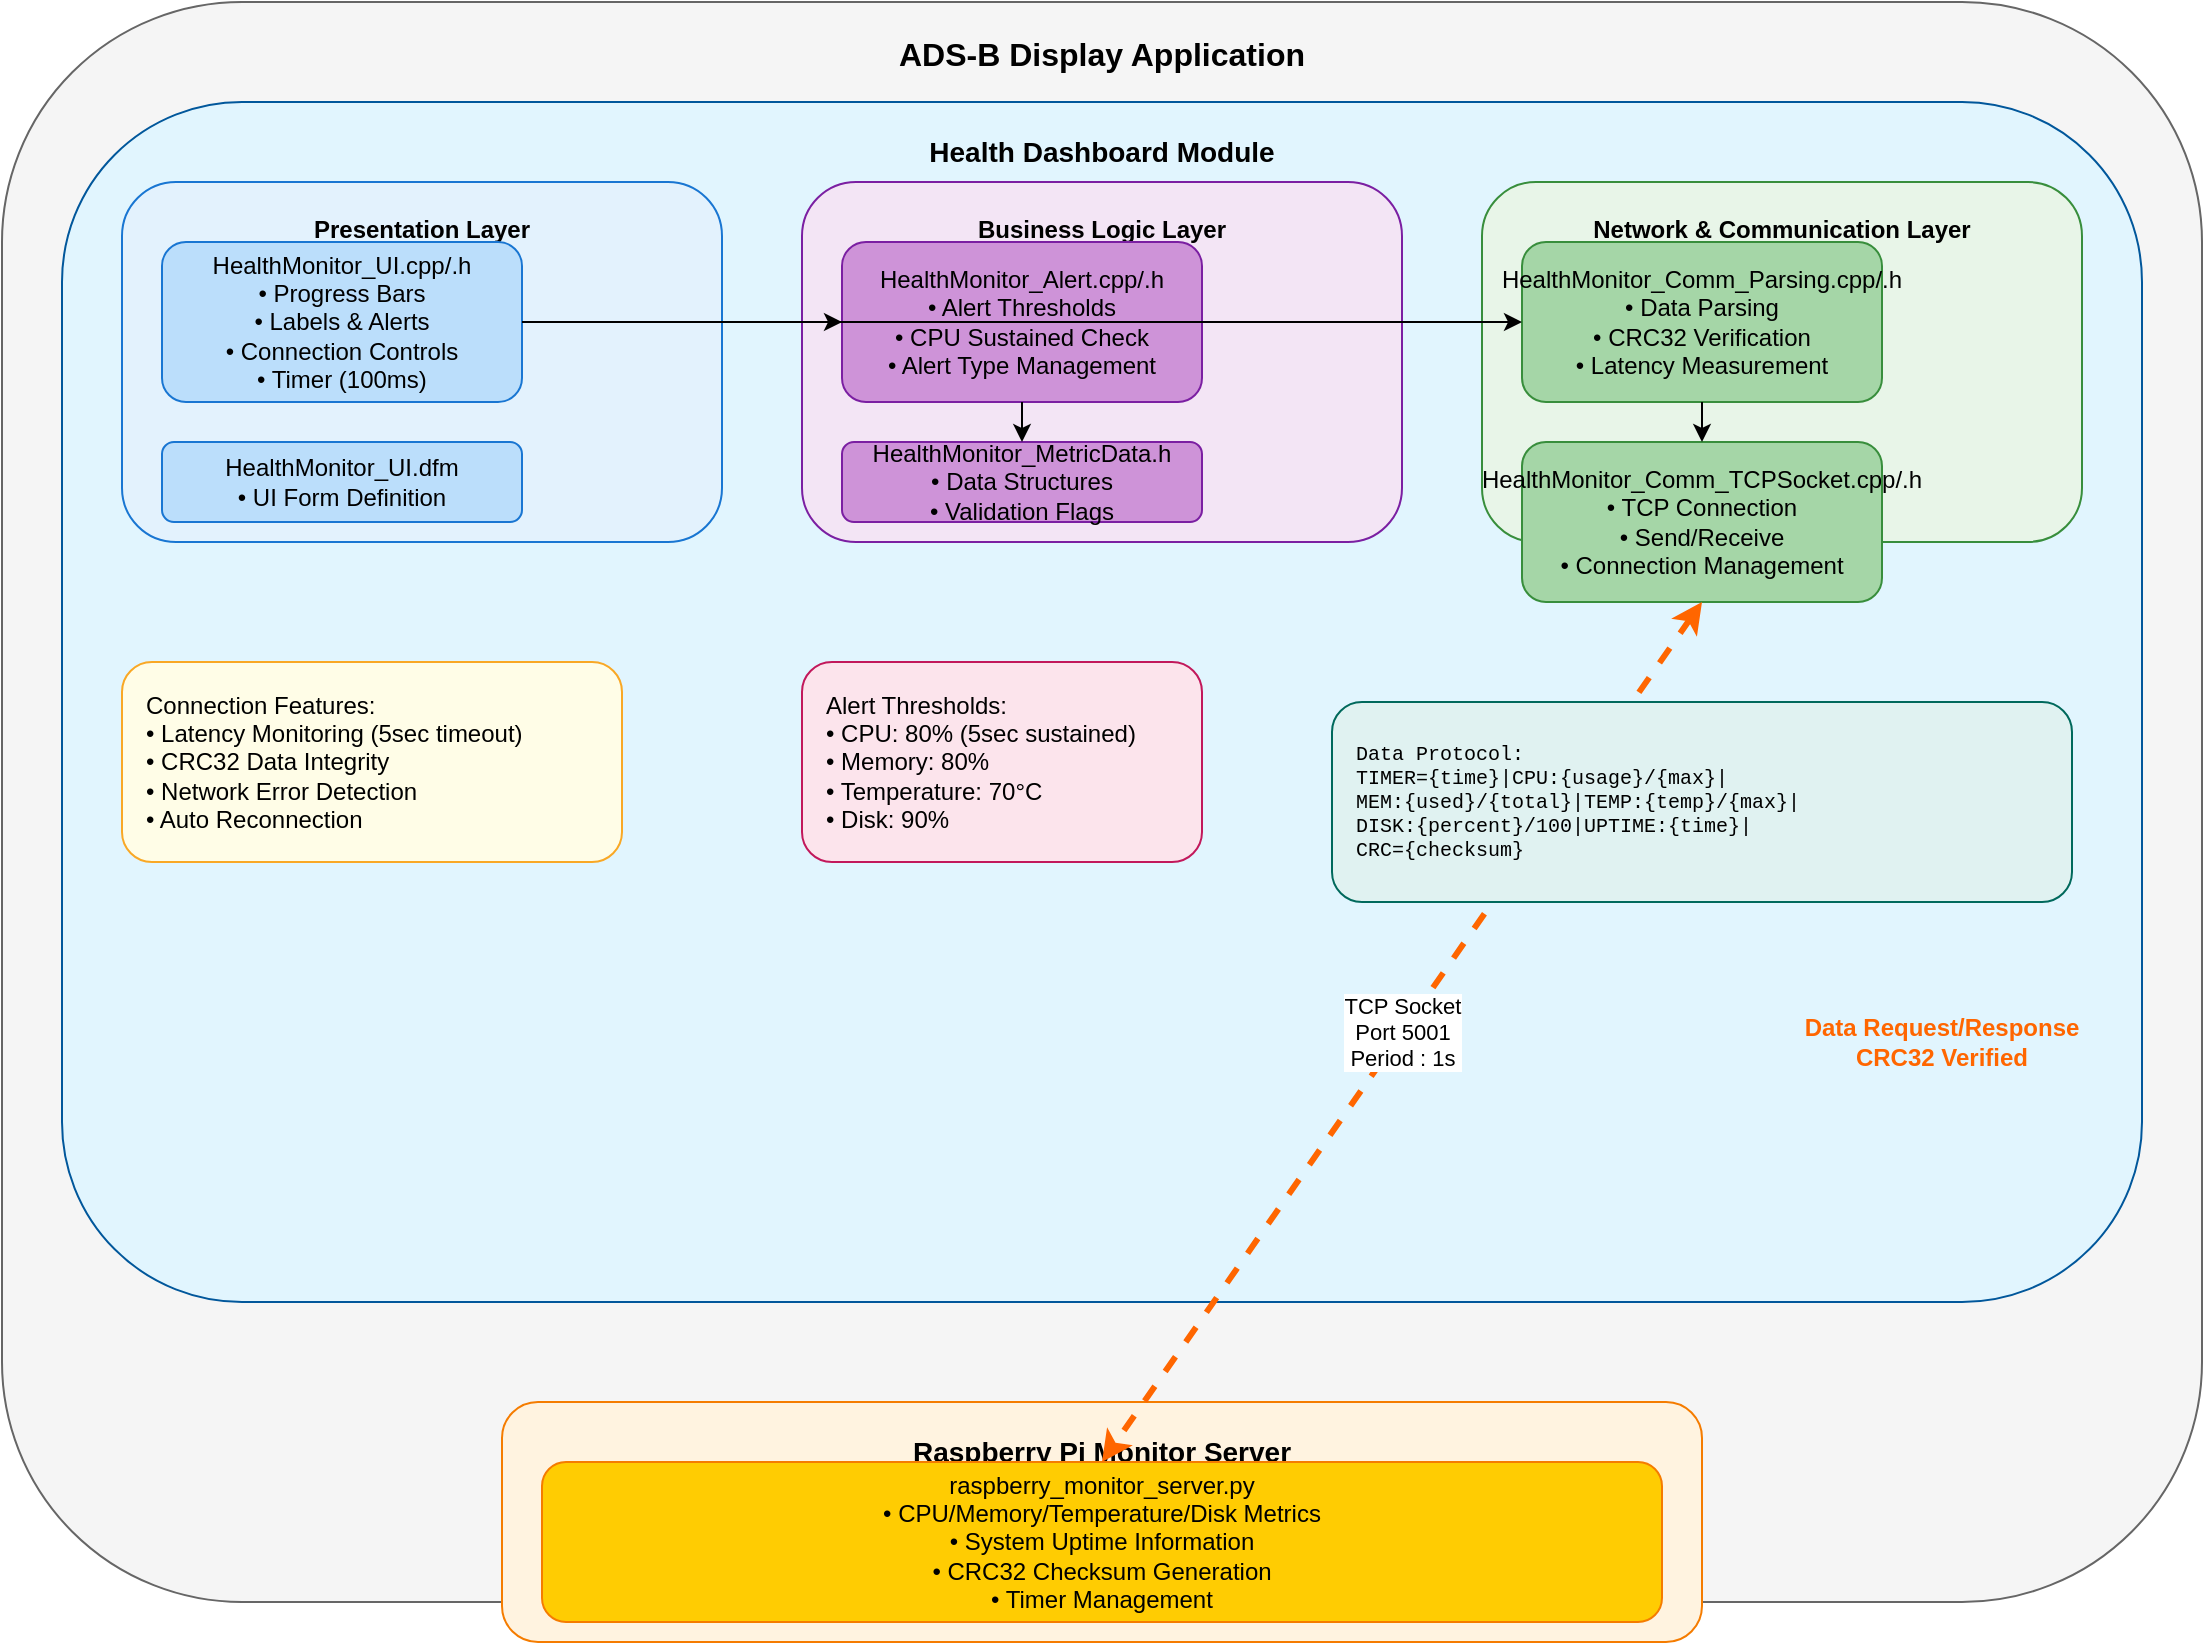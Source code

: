 <mxfile version="27.0.1" pages="3">
  <diagram name="Page-1" id="RJHu-6R3pcLW2wuzUfdb">
    <mxGraphModel dx="1483" dy="985" grid="1" gridSize="10" guides="1" tooltips="1" connect="1" arrows="1" fold="1" page="1" pageScale="1" pageWidth="827" pageHeight="1169" math="0" shadow="0">
      <root>
        <mxCell id="0" />
        <mxCell id="1" parent="0" />
        <mxCell id="XM5vY8jqkrcC754mUpNT-1" value="ADS-B Display Application" style="rounded=1;whiteSpace=wrap;html=1;fillColor=#f5f5f5;strokeColor=#666666;fontStyle=1;fontSize=16;verticalAlign=top;spacingTop=10;" vertex="1" parent="1">
          <mxGeometry x="50" y="50" width="1100" height="800" as="geometry" />
        </mxCell>
        <mxCell id="XM5vY8jqkrcC754mUpNT-2" value="Health Dashboard Module" style="rounded=1;whiteSpace=wrap;html=1;fillColor=#e1f5fe;strokeColor=#01579b;fontStyle=1;fontSize=14;verticalAlign=top;spacingTop=10;" vertex="1" parent="1">
          <mxGeometry x="80" y="100" width="1040" height="600" as="geometry" />
        </mxCell>
        <mxCell id="XM5vY8jqkrcC754mUpNT-3" value="Presentation Layer" style="rounded=1;whiteSpace=wrap;html=1;fillColor=#e3f2fd;strokeColor=#1976d2;fontStyle=1;fontSize=12;verticalAlign=top;spacingTop=10;" vertex="1" parent="1">
          <mxGeometry x="110" y="140" width="300" height="180" as="geometry" />
        </mxCell>
        <mxCell id="XM5vY8jqkrcC754mUpNT-4" value="HealthMonitor_UI.cpp/.h&#xa;• Progress Bars&#xa;• Labels &amp; Alerts&#xa;• Connection Controls&#xa;• Timer (100ms)" style="rounded=1;whiteSpace=wrap;html=1;fillColor=#bbdefb;strokeColor=#1976d2;" vertex="1" parent="1">
          <mxGeometry x="130" y="170" width="180" height="80" as="geometry" />
        </mxCell>
        <mxCell id="XM5vY8jqkrcC754mUpNT-5" value="HealthMonitor_UI.dfm&#xa;• UI Form Definition" style="rounded=1;whiteSpace=wrap;html=1;fillColor=#bbdefb;strokeColor=#1976d2;" vertex="1" parent="1">
          <mxGeometry x="130" y="270" width="180" height="40" as="geometry" />
        </mxCell>
        <mxCell id="XM5vY8jqkrcC754mUpNT-6" value="Business Logic Layer" style="rounded=1;whiteSpace=wrap;html=1;fillColor=#f3e5f5;strokeColor=#7b1fa2;fontStyle=1;fontSize=12;verticalAlign=top;spacingTop=10;" vertex="1" parent="1">
          <mxGeometry x="450" y="140" width="300" height="180" as="geometry" />
        </mxCell>
        <mxCell id="XM5vY8jqkrcC754mUpNT-7" value="HealthMonitor_Alert.cpp/.h&#xa;• Alert Thresholds&#xa;• CPU Sustained Check&#xa;• Alert Type Management" style="rounded=1;whiteSpace=wrap;html=1;fillColor=#ce93d8;strokeColor=#7b1fa2;" vertex="1" parent="1">
          <mxGeometry x="470" y="170" width="180" height="80" as="geometry" />
        </mxCell>
        <mxCell id="XM5vY8jqkrcC754mUpNT-8" value="HealthMonitor_MetricData.h&#xa;• Data Structures&#xa;• Validation Flags" style="rounded=1;whiteSpace=wrap;html=1;fillColor=#ce93d8;strokeColor=#7b1fa2;" vertex="1" parent="1">
          <mxGeometry x="470" y="270" width="180" height="40" as="geometry" />
        </mxCell>
        <mxCell id="XM5vY8jqkrcC754mUpNT-9" value="Network &amp; Communication Layer" style="rounded=1;whiteSpace=wrap;html=1;fillColor=#e8f5e8;strokeColor=#388e3c;fontStyle=1;fontSize=12;verticalAlign=top;spacingTop=10;" vertex="1" parent="1">
          <mxGeometry x="790" y="140" width="300" height="180" as="geometry" />
        </mxCell>
        <mxCell id="XM5vY8jqkrcC754mUpNT-10" value="HealthMonitor_Comm_Parsing.cpp/.h&#xa;• Data Parsing&#xa;• CRC32 Verification&#xa;• Latency Measurement" style="rounded=1;whiteSpace=wrap;html=1;fillColor=#a5d6a7;strokeColor=#388e3c;" vertex="1" parent="1">
          <mxGeometry x="810" y="170" width="180" height="80" as="geometry" />
        </mxCell>
        <mxCell id="XM5vY8jqkrcC754mUpNT-11" value="HealthMonitor_Comm_TCPSocket.cpp/.h&#xa;• TCP Connection&#xa;• Send/Receive&#xa;• Connection Management" style="rounded=1;whiteSpace=wrap;html=1;fillColor=#a5d6a7;strokeColor=#388e3c;" vertex="1" parent="1">
          <mxGeometry x="810" y="270" width="180" height="80" as="geometry" />
        </mxCell>
        <mxCell id="XM5vY8jqkrcC754mUpNT-12" value="Raspberry Pi Monitor Server" style="rounded=1;whiteSpace=wrap;html=1;fillColor=#fff3e0;strokeColor=#f57c00;fontStyle=1;fontSize=14;verticalAlign=top;spacingTop=10;" vertex="1" parent="1">
          <mxGeometry x="300" y="750" width="600" height="120" as="geometry" />
        </mxCell>
        <mxCell id="XM5vY8jqkrcC754mUpNT-13" value="raspberry_monitor_server.py&#xa;• CPU/Memory/Temperature/Disk Metrics&#xa;• System Uptime Information&#xa;• CRC32 Checksum Generation&#xa;• Timer Management" style="rounded=1;whiteSpace=wrap;html=1;fillColor=#ffcc02;strokeColor=#f57c00;" vertex="1" parent="1">
          <mxGeometry x="320" y="780" width="560" height="80" as="geometry" />
        </mxCell>
        <mxCell id="XM5vY8jqkrcC754mUpNT-14" value="" style="endArrow=classic;html=1;exitX=1;exitY=0.5;exitDx=0;exitDy=0;entryX=0;entryY=0.5;entryDx=0;entryDy=0;" edge="1" parent="1" source="XM5vY8jqkrcC754mUpNT-4" target="XM5vY8jqkrcC754mUpNT-7">
          <mxGeometry width="50" height="50" relative="1" as="geometry">
            <mxPoint x="320" y="210" as="sourcePoint" />
            <mxPoint x="370" y="160" as="targetPoint" />
          </mxGeometry>
        </mxCell>
        <mxCell id="XM5vY8jqkrcC754mUpNT-15" value="" style="endArrow=classic;html=1;exitX=1;exitY=0.5;exitDx=0;exitDy=0;" edge="1" parent="1" source="XM5vY8jqkrcC754mUpNT-4">
          <mxGeometry width="50" height="50" relative="1" as="geometry">
            <mxPoint x="320" y="220" as="sourcePoint" />
            <mxPoint x="810" y="210" as="targetPoint" />
          </mxGeometry>
        </mxCell>
        <mxCell id="XM5vY8jqkrcC754mUpNT-16" value="" style="endArrow=classic;html=1;exitX=0.5;exitY=1;exitDx=0;exitDy=0;entryX=0.5;entryY=0;entryDx=0;entryDy=0;" edge="1" parent="1" source="XM5vY8jqkrcC754mUpNT-7" target="XM5vY8jqkrcC754mUpNT-8">
          <mxGeometry width="50" height="50" relative="1" as="geometry">
            <mxPoint x="320" y="220" as="sourcePoint" />
            <mxPoint x="480" y="220" as="targetPoint" />
          </mxGeometry>
        </mxCell>
        <mxCell id="XM5vY8jqkrcC754mUpNT-17" value="" style="endArrow=classic;html=1;exitX=0.5;exitY=1;exitDx=0;exitDy=0;entryX=0.5;entryY=0;entryDx=0;entryDy=0;" edge="1" parent="1" source="XM5vY8jqkrcC754mUpNT-10" target="XM5vY8jqkrcC754mUpNT-11">
          <mxGeometry width="50" height="50" relative="1" as="geometry">
            <mxPoint x="320" y="220" as="sourcePoint" />
            <mxPoint x="480" y="220" as="targetPoint" />
          </mxGeometry>
        </mxCell>
        <mxCell id="XM5vY8jqkrcC754mUpNT-18" value="TCP Socket&lt;br&gt;Port 5001&lt;br&gt;Period : 1s" style="endArrow=classic;startArrow=classic;html=1;exitX=0.5;exitY=1;exitDx=0;exitDy=0;entryX=0.5;entryY=0;entryDx=0;entryDy=0;strokeColor=#ff6600;strokeWidth=3;dashed=1;" edge="1" parent="1" source="XM5vY8jqkrcC754mUpNT-11" target="XM5vY8jqkrcC754mUpNT-13">
          <mxGeometry width="160" height="30" relative="1" as="geometry">
            <mxPoint x="320" y="220" as="sourcePoint" />
            <mxPoint x="480" y="220" as="targetPoint" />
          </mxGeometry>
        </mxCell>
        <mxCell id="XM5vY8jqkrcC754mUpNT-19" value="Data Request/Response&#xa;CRC32 Verified" style="text;html=1;strokeColor=none;fillColor=none;align=center;verticalAlign=middle;whiteSpace=wrap;rounded=0;fontColor=#ff6600;fontStyle=1;" vertex="1" parent="1">
          <mxGeometry x="950" y="550" width="140" height="40" as="geometry" />
        </mxCell>
        <mxCell id="XM5vY8jqkrcC754mUpNT-20" value="Connection Features:&#xa;• Latency Monitoring (5sec timeout)&#xa;• CRC32 Data Integrity&#xa;• Network Error Detection&#xa;• Auto Reconnection" style="rounded=1;whiteSpace=wrap;html=1;fillColor=#fffde7;strokeColor=#f9a825;align=left;spacingLeft=10;" vertex="1" parent="1">
          <mxGeometry x="110" y="380" width="250" height="100" as="geometry" />
        </mxCell>
        <mxCell id="XM5vY8jqkrcC754mUpNT-21" value="Alert Thresholds:&#xa;• CPU: 80% (5sec sustained)&#xa;• Memory: 80%&#xa;• Temperature: 70°C&#xa;• Disk: 90%" style="rounded=1;whiteSpace=wrap;html=1;fillColor=#fce4ec;strokeColor=#c2185b;align=left;spacingLeft=10;" vertex="1" parent="1">
          <mxGeometry x="450" y="380" width="200" height="100" as="geometry" />
        </mxCell>
        <mxCell id="XM5vY8jqkrcC754mUpNT-22" value="Data Protocol:&#xa;TIMER={time}|CPU:{usage}/{max}|&#xa;MEM:{used}/{total}|TEMP:{temp}/{max}|&#xa;DISK:{percent}/100|UPTIME:{time}|&#xa;CRC={checksum}" style="rounded=1;whiteSpace=wrap;html=1;fillColor=#e0f2f1;strokeColor=#00695c;align=left;spacingLeft=10;fontFamily=Courier New;fontSize=10;" vertex="1" parent="1">
          <mxGeometry x="715" y="400" width="370" height="100" as="geometry" />
        </mxCell>
      </root>
    </mxGraphModel>
  </diagram>
  <diagram id="WiIhbFWG_F5Unf-mTTfu" name="페이지-2">
    <mxGraphModel dx="1581" dy="1051" grid="0" gridSize="10" guides="1" tooltips="1" connect="1" arrows="1" fold="1" page="0" pageScale="1" pageWidth="827" pageHeight="1169" math="0" shadow="0">
      <root>
        <mxCell id="0" />
        <mxCell id="1" parent="0" />
        <mxCell id="qa_Ziotc4gtMrQ2TBYSC-1" value="&lt;font style=&quot;font-size: 22px;&quot;&gt;&amp;lt;&amp;lt; ADS-B Display Application &amp;gt;&amp;gt;&lt;/font&gt;" style="rounded=1;whiteSpace=wrap;html=1;fillColor=#f5f5f5;strokeColor=#666666;fontStyle=1;fontSize=16;verticalAlign=top;spacingTop=10;fontFamily=Verdana;" vertex="1" parent="1">
          <mxGeometry x="51" y="11" width="1044" height="827" as="geometry" />
        </mxCell>
        <mxCell id="qa_Ziotc4gtMrQ2TBYSC-2" value="&lt;font style=&quot;font-size: 21px;&quot;&gt;Health Dashboard Module&lt;/font&gt;" style="rounded=1;whiteSpace=wrap;html=1;fontStyle=1;fontSize=14;verticalAlign=top;spacingTop=10;fontFamily=Verdana;" vertex="1" parent="1">
          <mxGeometry x="73" y="100" width="983" height="700" as="geometry" />
        </mxCell>
        <mxCell id="qa_Ziotc4gtMrQ2TBYSC-6" value="&lt;font style=&quot;font-size: 17px;&quot;&gt;&lt;font style=&quot;&quot;&gt;Business Logic Lay&lt;/font&gt;er&lt;/font&gt;" style="rounded=1;whiteSpace=wrap;html=1;fillColor=#f3e5f5;strokeColor=#7b1fa2;fontStyle=1;fontSize=12;verticalAlign=top;spacingTop=10;fontFamily=Verdana;" vertex="1" parent="1">
          <mxGeometry x="122" y="519" width="383" height="237" as="geometry" />
        </mxCell>
        <mxCell id="qa_Ziotc4gtMrQ2TBYSC-7" value="&lt;font style=&quot;font-size: 14px;&quot;&gt;&lt;b&gt;HealthMonitor_Alert.cpp/.h&lt;br&gt;&lt;div style=&quot;text-align: left;&quot;&gt;&lt;span style=&quot;background-color: transparent; color: light-dark(rgb(0, 0, 0), rgb(255, 255, 255)); font-weight: normal;&quot;&gt;• Alert Thresholds&lt;/span&gt;&lt;/div&gt;&lt;/b&gt;&lt;div style=&quot;text-align: left;&quot;&gt;&lt;span style=&quot;background-color: transparent; color: light-dark(rgb(0, 0, 0), rgb(255, 255, 255));&quot;&gt;• CPU Sustained Check&lt;/span&gt;&lt;/div&gt;&lt;div style=&quot;text-align: left;&quot;&gt;&lt;span style=&quot;background-color: transparent; color: light-dark(rgb(0, 0, 0), rgb(255, 255, 255));&quot;&gt;• Alert Type Management&lt;/span&gt;&lt;/div&gt;&lt;/font&gt;" style="rounded=1;whiteSpace=wrap;html=1;fillColor=#ce93d8;strokeColor=#7b1fa2;fontFamily=Verdana;" vertex="1" parent="1">
          <mxGeometry x="187" y="591" width="253" height="117" as="geometry" />
        </mxCell>
        <mxCell id="qa_Ziotc4gtMrQ2TBYSC-9" value="&lt;font style=&quot;font-size: 17px;&quot;&gt;Network &amp;amp; Communication Layer&lt;/font&gt;" style="rounded=1;whiteSpace=wrap;html=1;fillColor=#e8f5e8;strokeColor=#388e3c;fontStyle=1;fontSize=12;verticalAlign=top;spacingTop=10;fontFamily=Verdana;" vertex="1" parent="1">
          <mxGeometry x="623" y="516" width="413" height="235" as="geometry" />
        </mxCell>
        <mxCell id="Xk65u2c87vCWJ2H1a3IB-12" style="edgeStyle=orthogonalEdgeStyle;rounded=0;orthogonalLoop=1;jettySize=auto;html=1;exitX=0;exitY=0.25;exitDx=0;exitDy=0;fontSize=12;startSize=8;endSize=8;fontFamily=Verdana;" edge="1" parent="1" source="qa_Ziotc4gtMrQ2TBYSC-10" target="Xk65u2c87vCWJ2H1a3IB-1">
          <mxGeometry relative="1" as="geometry">
            <Array as="points">
              <mxPoint x="660" y="570" />
              <mxPoint x="557" y="570" />
            </Array>
          </mxGeometry>
        </mxCell>
        <mxCell id="qa_Ziotc4gtMrQ2TBYSC-10" value="&lt;b&gt;HealthMonitor_Comm_Parsing.cpp/.h&lt;br&gt;&lt;/b&gt;&lt;div style=&quot;text-align: left;&quot;&gt;&lt;span style=&quot;background-color: transparent; color: light-dark(rgb(0, 0, 0), rgb(255, 255, 255));&quot;&gt;• Data Parsing&lt;/span&gt;&lt;/div&gt;&lt;div style=&quot;text-align: left;&quot;&gt;&lt;span style=&quot;background-color: transparent; color: light-dark(rgb(0, 0, 0), rgb(255, 255, 255));&quot;&gt;• CRC32 Verification&lt;/span&gt;&lt;/div&gt;&lt;div style=&quot;text-align: left;&quot;&gt;&lt;span style=&quot;background-color: transparent; color: light-dark(rgb(0, 0, 0), rgb(255, 255, 255));&quot;&gt;• Latency Measurement&lt;/span&gt;&lt;/div&gt;" style="rounded=1;whiteSpace=wrap;html=1;fillColor=#a5d6a7;strokeColor=#388e3c;fontSize=14;fontFamily=Verdana;" vertex="1" parent="1">
          <mxGeometry x="660" y="560.5" width="339" height="80" as="geometry" />
        </mxCell>
        <mxCell id="qa_Ziotc4gtMrQ2TBYSC-11" value="&lt;b&gt;HealthMonitor_Comm_TCPSocket.cpp/.h&lt;br&gt;&lt;/b&gt;&lt;div style=&quot;text-align: left;&quot;&gt;&lt;span style=&quot;background-color: transparent; color: light-dark(rgb(0, 0, 0), rgb(255, 255, 255));&quot;&gt;• TCP Connection&lt;/span&gt;&lt;/div&gt;&lt;div style=&quot;text-align: left;&quot;&gt;&lt;span style=&quot;background-color: transparent; color: light-dark(rgb(0, 0, 0), rgb(255, 255, 255));&quot;&gt;• Send/Receive&lt;/span&gt;&lt;/div&gt;&lt;div style=&quot;text-align: left;&quot;&gt;&lt;span style=&quot;background-color: transparent; color: light-dark(rgb(0, 0, 0), rgb(255, 255, 255));&quot;&gt;• Connection Management&lt;/span&gt;&lt;/div&gt;" style="rounded=1;whiteSpace=wrap;html=1;fillColor=#a5d6a7;strokeColor=#388e3c;fontSize=14;fontFamily=Verdana;" vertex="1" parent="1">
          <mxGeometry x="643.5" y="658" width="371.5" height="80" as="geometry" />
        </mxCell>
        <mxCell id="qa_Ziotc4gtMrQ2TBYSC-12" value="&lt;font style=&quot;font-size: 17px;&quot;&gt;Raspberry Pi Monitor Server&lt;/font&gt;" style="rounded=1;whiteSpace=wrap;html=1;fillColor=#f8cecc;strokeColor=#b85450;fontStyle=1;fontSize=14;verticalAlign=top;spacingTop=10;fontFamily=Verdana;" vertex="1" parent="1">
          <mxGeometry x="1441" y="502.5" width="411" height="248.5" as="geometry" />
        </mxCell>
        <mxCell id="qa_Ziotc4gtMrQ2TBYSC-13" value="&lt;b&gt;raspberry_monitor_server.py&lt;br&gt;&lt;div style=&quot;text-align: left;&quot;&gt;&lt;span style=&quot;background-color: transparent; color: light-dark(rgb(0, 0, 0), rgb(255, 255, 255)); font-weight: normal;&quot;&gt;• CPU/Memory/Temperature/Disk Metrics&lt;/span&gt;&lt;/div&gt;&lt;/b&gt;&lt;div style=&quot;text-align: left;&quot;&gt;&lt;span style=&quot;background-color: transparent; color: light-dark(rgb(0, 0, 0), rgb(255, 255, 255));&quot;&gt;• System Uptime Information&lt;/span&gt;&lt;/div&gt;&lt;div style=&quot;text-align: left;&quot;&gt;&lt;span style=&quot;background-color: transparent; color: light-dark(rgb(0, 0, 0), rgb(255, 255, 255));&quot;&gt;• CRC32 Checksum Generation&lt;/span&gt;&lt;/div&gt;&lt;div style=&quot;text-align: left;&quot;&gt;&lt;span style=&quot;background-color: transparent; color: light-dark(rgb(0, 0, 0), rgb(255, 255, 255));&quot;&gt;• Timer Management&lt;/span&gt;&lt;/div&gt;" style="rounded=1;whiteSpace=wrap;html=1;fillColor=#F8B9A6;strokeColor=#b85450;fontSize=14;fontFamily=Verdana;" vertex="1" parent="1">
          <mxGeometry x="1461" y="555.5" width="368" height="161.5" as="geometry" />
        </mxCell>
        <mxCell id="qa_Ziotc4gtMrQ2TBYSC-17" value="" style="endArrow=classic;html=1;exitX=0.5;exitY=1;exitDx=0;exitDy=0;entryX=0.5;entryY=0;entryDx=0;entryDy=0;fontFamily=Verdana;" edge="1" parent="1" source="qa_Ziotc4gtMrQ2TBYSC-10" target="qa_Ziotc4gtMrQ2TBYSC-11">
          <mxGeometry width="50" height="50" relative="1" as="geometry">
            <mxPoint x="350" y="325" as="sourcePoint" />
            <mxPoint x="510" y="325" as="targetPoint" />
          </mxGeometry>
        </mxCell>
        <mxCell id="qa_Ziotc4gtMrQ2TBYSC-18" value="&lt;font style=&quot;font-size: 15px;&quot;&gt;&lt;b&gt;TCP Socket&lt;br&gt;Port 5001&lt;br&gt;Period : 1s&lt;/b&gt;&lt;/font&gt;&lt;div&gt;&lt;span style=&quot;font-size: 15px;&quot;&gt;&lt;b&gt;Security : CRC32&lt;/b&gt;&lt;/span&gt;&lt;/div&gt;" style="endArrow=classic;startArrow=classic;html=1;exitX=1;exitY=0.5;exitDx=0;exitDy=0;strokeColor=#ff6600;strokeWidth=3;dashed=1;entryX=0.002;entryY=0.785;entryDx=0;entryDy=0;entryPerimeter=0;fontFamily=Verdana;" edge="1" parent="1" source="qa_Ziotc4gtMrQ2TBYSC-11" target="qa_Ziotc4gtMrQ2TBYSC-12">
          <mxGeometry x="-0.006" y="-3" width="160" height="30" relative="1" as="geometry">
            <mxPoint x="255" y="220" as="sourcePoint" />
            <mxPoint x="1213" y="695" as="targetPoint" />
            <mxPoint as="offset" />
          </mxGeometry>
        </mxCell>
        <mxCell id="qa_Ziotc4gtMrQ2TBYSC-22" value="&lt;font&gt;&lt;b&gt;Data Protocol:&lt;br&gt;&lt;/b&gt;TIMER={time}|CPU:{usage}/{max}|&lt;br&gt;MEM:{used}/{total}|TEMP:{temp}/{max}|&lt;br&gt;DISK:{percent}/100|UPTIME:{time}|&lt;br&gt;CRC={checksum}&lt;/font&gt;" style="rounded=1;whiteSpace=wrap;html=1;fillColor=#f5f5f5;strokeColor=none;align=left;spacingLeft=10;fontFamily=Verdana;fontSize=12;fontColor=#333333;" vertex="1" parent="1">
          <mxGeometry x="1120" y="555.5" width="248" height="100" as="geometry" />
        </mxCell>
        <mxCell id="Xk65u2c87vCWJ2H1a3IB-4" value="" style="group;fontFamily=Verdana;" vertex="1" connectable="0" parent="1">
          <mxGeometry x="201" y="157" width="682" height="180" as="geometry" />
        </mxCell>
        <mxCell id="qa_Ziotc4gtMrQ2TBYSC-3" value="&lt;font style=&quot;font-size: 17px;&quot;&gt;Presentation Layer&lt;/font&gt;" style="rounded=1;whiteSpace=wrap;html=1;fillColor=#e3f2fd;strokeColor=#1976d2;fontStyle=1;fontSize=12;verticalAlign=top;spacingTop=10;fontFamily=Verdana;" vertex="1" parent="Xk65u2c87vCWJ2H1a3IB-4">
          <mxGeometry width="682" height="180" as="geometry" />
        </mxCell>
        <mxCell id="qa_Ziotc4gtMrQ2TBYSC-4" value="&lt;b&gt;&lt;font style=&quot;font-size: 14px;&quot;&gt;HealthMonitor_UI.cpp/.h&lt;br&gt;&lt;div style=&quot;text-align: left;&quot;&gt;&lt;span style=&quot;background-color: transparent; color: light-dark(rgb(0, 0, 0), rgb(255, 255, 255)); font-weight: normal;&quot;&gt;• Progress Bars&lt;/span&gt;&lt;/div&gt;&lt;div style=&quot;text-align: left;&quot;&gt;&lt;span style=&quot;background-color: transparent; color: light-dark(rgb(0, 0, 0), rgb(255, 255, 255)); font-weight: normal;&quot;&gt;• Labels &amp;amp; Alerts&lt;/span&gt;&lt;/div&gt;&lt;/font&gt;&lt;/b&gt;&lt;font style=&quot;font-size: 14px;&quot;&gt;&lt;div style=&quot;text-align: left;&quot;&gt;&lt;span style=&quot;background-color: transparent; color: light-dark(rgb(0, 0, 0), rgb(255, 255, 255));&quot;&gt;• Connection Controls&lt;/span&gt;&lt;/div&gt;&lt;div style=&quot;text-align: left;&quot;&gt;&lt;span style=&quot;background-color: transparent; color: light-dark(rgb(0, 0, 0), rgb(255, 255, 255));&quot;&gt;• Timer (100ms)&lt;/span&gt;&lt;/div&gt;&lt;/font&gt;" style="rounded=1;whiteSpace=wrap;html=1;fillColor=#bbdefb;strokeColor=#1976d2;fontFamily=Verdana;" vertex="1" parent="Xk65u2c87vCWJ2H1a3IB-4">
          <mxGeometry x="74" y="50" width="247" height="116" as="geometry" />
        </mxCell>
        <mxCell id="qa_Ziotc4gtMrQ2TBYSC-5" value="&lt;font style=&quot;font-size: 14px;&quot;&gt;&lt;b style=&quot;&quot;&gt;HealthMonitor_UI.dfm&lt;br&gt;&lt;/b&gt;• UI Form Definition&lt;/font&gt;" style="rounded=1;whiteSpace=wrap;html=1;fillColor=#bbdefb;strokeColor=#1976d2;fontFamily=Verdana;" vertex="1" parent="Xk65u2c87vCWJ2H1a3IB-4">
          <mxGeometry x="414" y="50" width="180" height="112" as="geometry" />
        </mxCell>
        <mxCell id="Xk65u2c87vCWJ2H1a3IB-19" value="" style="verticalLabelPosition=bottom;verticalAlign=top;html=1;shape=mxgraph.basic.tick;fillColor=#a20025;strokeColor=#6F0000;fontColor=#ffffff;" vertex="1" parent="Xk65u2c87vCWJ2H1a3IB-4">
          <mxGeometry x="74" y="41" width="27" height="32" as="geometry" />
        </mxCell>
        <mxCell id="Xk65u2c87vCWJ2H1a3IB-5" value="" style="group;fontFamily=Verdana;" vertex="1" connectable="0" parent="1">
          <mxGeometry x="335" y="368" width="416" height="122" as="geometry" />
        </mxCell>
        <mxCell id="Xk65u2c87vCWJ2H1a3IB-1" value="&lt;font style=&quot;font-size: 15px;&quot;&gt;Shared Data Model&lt;/font&gt;" style="rounded=1;whiteSpace=wrap;html=1;fillColor=#fff9c4;strokeColor=#f9a825;fontStyle=1;fontSize=12;verticalAlign=top;spacingTop=10;dashed=1;dashPattern=8 8;fontFamily=Verdana;arcSize=16;" vertex="1" parent="Xk65u2c87vCWJ2H1a3IB-5">
          <mxGeometry width="416.0" height="122" as="geometry" />
        </mxCell>
        <mxCell id="Xk65u2c87vCWJ2H1a3IB-2" value="HealthMonitor_MetricData.h&lt;br&gt;&lt;div style=&quot;text-align: left;&quot;&gt;&lt;span style=&quot;font-weight: normal; background-color: transparent; color: light-dark(rgb(0, 0, 0), rgb(255, 255, 255));&quot;&gt;• Data Structures (CPU, Memory, Temp, Disk, Uptime)&lt;/span&gt;&lt;/div&gt;&lt;span style=&quot;font-weight: normal;&quot;&gt;&lt;div style=&quot;text-align: left;&quot;&gt;&lt;span style=&quot;background-color: transparent; color: light-dark(rgb(0, 0, 0), rgb(255, 255, 255));&quot;&gt;• Validation Flags (isValid)&lt;/span&gt;&lt;/div&gt;&lt;/span&gt;" style="rounded=1;whiteSpace=wrap;html=1;fillColor=#fff59d;strokeColor=#f9a825;fontStyle=1;dashed=1;fontSize=14;fontFamily=Verdana;" vertex="1" parent="Xk65u2c87vCWJ2H1a3IB-5">
          <mxGeometry x="5.75" y="39.5" width="404.49" height="71" as="geometry" />
        </mxCell>
        <mxCell id="Xk65u2c87vCWJ2H1a3IB-10" value="" style="edgeStyle=elbowEdgeStyle;elbow=vertical;endArrow=classic;html=1;curved=0;rounded=0;endSize=8;startSize=8;fontSize=12;exitX=0.5;exitY=1;exitDx=0;exitDy=0;entryX=0.5;entryY=0;entryDx=0;entryDy=0;fontFamily=Verdana;" edge="1" parent="1" source="qa_Ziotc4gtMrQ2TBYSC-4" target="Xk65u2c87vCWJ2H1a3IB-1">
          <mxGeometry width="50" height="50" relative="1" as="geometry">
            <mxPoint x="654" y="563" as="sourcePoint" />
            <mxPoint x="704" y="513" as="targetPoint" />
          </mxGeometry>
        </mxCell>
        <mxCell id="Xk65u2c87vCWJ2H1a3IB-11" value="&lt;b&gt;include&lt;/b&gt;" style="edgeLabel;html=1;align=center;verticalAlign=middle;resizable=0;points=[];fontSize=12;fontFamily=Verdana;" vertex="1" connectable="0" parent="Xk65u2c87vCWJ2H1a3IB-10">
          <mxGeometry x="0.391" y="-1" relative="1" as="geometry">
            <mxPoint x="-34" y="-1" as="offset" />
          </mxGeometry>
        </mxCell>
        <mxCell id="Xk65u2c87vCWJ2H1a3IB-7" style="edgeStyle=orthogonalEdgeStyle;rounded=0;orthogonalLoop=1;jettySize=auto;html=1;exitX=0.5;exitY=0;exitDx=0;exitDy=0;fontSize=12;startSize=8;endSize=8;fontFamily=Verdana;entryX=0.5;entryY=1;entryDx=0;entryDy=0;" edge="1" parent="1" source="qa_Ziotc4gtMrQ2TBYSC-7" target="Xk65u2c87vCWJ2H1a3IB-1">
          <mxGeometry relative="1" as="geometry">
            <Array as="points">
              <mxPoint x="314" y="570" />
              <mxPoint x="543" y="570" />
            </Array>
          </mxGeometry>
        </mxCell>
        <mxCell id="Xk65u2c87vCWJ2H1a3IB-8" value="&lt;b&gt;include&lt;/b&gt;" style="edgeLabel;html=1;align=center;verticalAlign=middle;resizable=0;points=[];fontSize=12;fontFamily=Verdana;" vertex="1" connectable="0" parent="Xk65u2c87vCWJ2H1a3IB-7">
          <mxGeometry x="0.808" y="-3" relative="1" as="geometry">
            <mxPoint x="4" y="-6" as="offset" />
          </mxGeometry>
        </mxCell>
        <mxCell id="Xk65u2c87vCWJ2H1a3IB-13" value="" style="shape=image;verticalLabelPosition=bottom;labelBackgroundColor=default;verticalAlign=top;aspect=fixed;imageAspect=0;image=https://i.namu.wiki/i/GyvYMBdFgynspO-SloseqTzqer8OXd9RNk_zoVeV6cdTZcw6qOEpj6pdvH6KsasxjYa-Lve4ecG1U-AbsLNwtQ.svg;fontFamily=Verdana;" vertex="1" parent="1">
          <mxGeometry x="1441" y="454" width="60" height="75.79" as="geometry" />
        </mxCell>
        <mxCell id="Xk65u2c87vCWJ2H1a3IB-18" value="" style="verticalLabelPosition=bottom;verticalAlign=top;html=1;shape=mxgraph.basic.tick;fillColor=#a20025;strokeColor=#6F0000;fontColor=#ffffff;" vertex="1" parent="1">
          <mxGeometry x="649" y="647" width="27" height="32" as="geometry" />
        </mxCell>
        <mxCell id="Xk65u2c87vCWJ2H1a3IB-20" value="" style="verticalLabelPosition=bottom;verticalAlign=top;html=1;shape=mxgraph.basic.tick;fillColor=#a20025;strokeColor=#6F0000;fontColor=#ffffff;" vertex="1" parent="1">
          <mxGeometry x="1117" y="68" width="27" height="32" as="geometry" />
        </mxCell>
        <mxCell id="Xk65u2c87vCWJ2H1a3IB-21" value="Is dependent on &lt;b&gt;vcl.h&lt;/b&gt;" style="text;html=1;align=center;verticalAlign=middle;whiteSpace=wrap;rounded=0;fontFamily=Verdana;fontSize=14;" vertex="1" parent="1">
          <mxGeometry x="1126" y="73" width="188" height="30" as="geometry" />
        </mxCell>
      </root>
    </mxGraphModel>
  </diagram>
  <diagram id="8WfCyaNQMD0zpWQlZdEC" name="페이지-3">
    <mxGraphModel dx="1186" dy="788" grid="0" gridSize="10" guides="1" tooltips="1" connect="1" arrows="1" fold="1" page="0" pageScale="1" pageWidth="827" pageHeight="1169" math="0" shadow="0">
      <root>
        <mxCell id="0" />
        <mxCell id="1" parent="0" />
      </root>
    </mxGraphModel>
  </diagram>
</mxfile>
